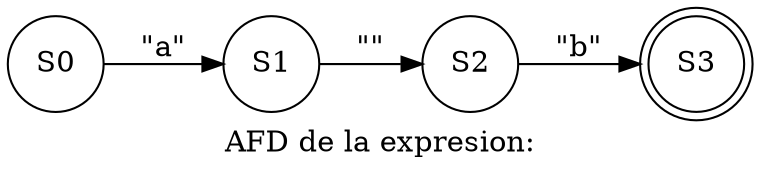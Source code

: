 digraph dot{
rankdir=LR;
 node[shape="circle"];
label = "AFD de la expresion:";
S0[label = "S0"];
S0->S1[label="\"a\""];
S1[label = "S1"];
S1->S2[label="\"
\""];
S2[label = "S2"];
S2->S3[label="\"b\""];
S3[shape = "doublecircle"];S3[label = "S3"];

}